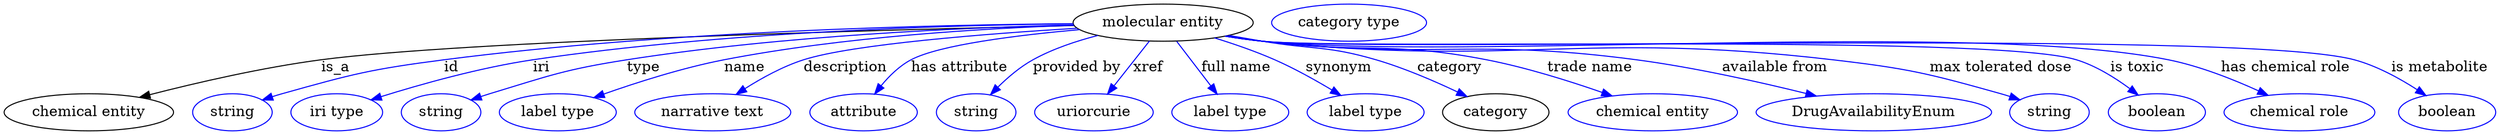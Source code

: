digraph {
	graph [bb="0,0,2406.7,123"];
	node [label="\N"];
	"molecular entity"	[height=0.5,
		label="molecular entity",
		pos="1118.9,105",
		width=2.4192];
	"chemical entity"	[height=0.5,
		pos="81.893,18",
		width=2.2748];
	"molecular entity" -> "chemical entity"	[label=is_a,
		lp="319.89,61.5",
		pos="e,130.83,32.546 1032.6,102.21 852.99,98.181 444.2,87.268 305.89,69 249.15,61.506 185.57,46.681 140.68,35.11"];
	id	[color=blue,
		height=0.5,
		label=string,
		pos="219.89,18",
		width=1.0652];
	"molecular entity" -> id	[color=blue,
		label=id,
		lp="431.89,61.5",
		pos="e,248.88,29.966 1031.7,103.98 899.77,102.95 641.89,97.101 424.89,69 354.18,59.843 336.54,55.278 267.89,36 264.79,35.128 261.59,34.158 \
258.39,33.138",
		style=solid];
	iri	[color=blue,
		height=0.5,
		label="iri type",
		pos="320.89,18",
		width=1.2277];
	"molecular entity" -> iri	[color=blue,
		label=iri,
		lp="518.89,61.5",
		pos="e,354.07,30.103 1031.8,103.91 913.3,102.67 694.95,96.399 510.89,69 459.48,61.347 401.96,45.089 363.81,33.182",
		style=solid];
	type	[color=blue,
		height=0.5,
		label=string,
		pos="421.89,18",
		width=1.0652];
	"molecular entity" -> type	[color=blue,
		label=type,
		lp="617.89,61.5",
		pos="e,450.82,29.995 1032.4,102.77 929.3,100.25 752.1,92.532 601.89,69 541.72,59.574 527.16,53.715 468.89,36 466.13,35.16 463.29,34.251 \
460.44,33.305",
		style=solid];
	name	[color=blue,
		height=0.5,
		label="label type",
		pos="534.89,18",
		width=1.5707];
	"molecular entity" -> name	[color=blue,
		label=name,
		lp="715.89,61.5",
		pos="e,569.82,32.281 1032.7,102.37 946.65,99.455 811.09,91.374 695.89,69 655.66,61.187 611.28,46.963 579.32,35.679",
		style=solid];
	description	[color=blue,
		height=0.5,
		label="narrative text",
		pos="684.89,18",
		width=2.0943];
	"molecular entity" -> description	[color=blue,
		label=description,
		lp="812.39,61.5",
		pos="e,707.27,35.41 1035.8,99.624 949.06,94.348 819.3,84.243 771.89,69 752.02,62.611 731.69,51.251 715.69,40.971",
		style=solid];
	"has attribute"	[color=blue,
		height=0.5,
		label=attribute,
		pos="829.89,18",
		width=1.4443];
	"molecular entity" -> "has attribute"	[color=blue,
		label="has attribute",
		lp="921.89,61.5",
		pos="e,840.35,35.753 1037.7,98.314 977.94,93.024 902.45,83.709 874.89,69 863.74,63.046 853.97,53.184 846.41,43.784",
		style=solid];
	"provided by"	[color=blue,
		height=0.5,
		label=string,
		pos="937.89,18",
		width=1.0652];
	"molecular entity" -> "provided by"	[color=blue,
		label="provided by",
		lp="1035.4,61.5",
		pos="e,951.79,35.117 1055.8,92.583 1034.9,87.245 1012.2,79.643 992.89,69 980.41,62.111 968.46,51.857 958.91,42.425",
		style=solid];
	xref	[color=blue,
		height=0.5,
		label=uriorcurie,
		pos="1051.9,18",
		width=1.5887];
	"molecular entity" -> xref	[color=blue,
		label=xref,
		lp="1104.4,61.5",
		pos="e,1065.1,35.758 1105.7,87.207 1095.9,74.866 1082.6,57.894 1071.6,43.967",
		style=solid];
	"full name"	[color=blue,
		height=0.5,
		label="label type",
		pos="1183.9,18",
		width=1.5707];
	"molecular entity" -> "full name"	[color=blue,
		label="full name",
		lp="1189.4,61.5",
		pos="e,1171.2,35.597 1132,86.799 1141.5,74.426 1154.4,57.555 1165,43.738",
		style=solid];
	synonym	[color=blue,
		height=0.5,
		label="label type",
		pos="1314.9,18",
		width=1.5707];
	"molecular entity" -> synonym	[color=blue,
		label=synonym,
		lp="1288.9,61.5",
		pos="e,1290.9,34.385 1168.6,90.21 1187.2,84.451 1208.3,77.186 1226.9,69 1245.9,60.63 1266.1,49.339 1282.3,39.604",
		style=solid];
	category	[height=0.5,
		pos="1440.9,18",
		width=1.4263];
	"molecular entity" -> category	[color=blue,
		label=category,
		lp="1396.4,61.5",
		pos="e,1413,33.323 1182.4,92.635 1193.2,90.73 1204.4,88.791 1214.9,87 1263.7,78.681 1277.3,82.909 1324.9,69 1352.1,61.027 1381.5,48.325 \
1403.9,37.72",
		style=solid];
	"trade name"	[color=blue,
		height=0.5,
		label="chemical entity",
		pos="1591.9,18",
		width=2.2748];
	"molecular entity" -> "trade name"	[color=blue,
		label="trade name",
		lp="1531.9,61.5",
		pos="e,1552.7,33.898 1180.5,92.226 1191.9,90.291 1203.7,88.448 1214.9,87 1310.9,74.549 1336.9,87.545 1431.9,69 1469.9,61.577 1511.6,48.358 \
1543,37.375",
		style=solid];
	"available from"	[color=blue,
		height=0.5,
		label=DrugAvailabilityEnum,
		pos="1805.9,18",
		width=3.1594];
	"molecular entity" -> "available from"	[color=blue,
		label="available from",
		lp="1711.4,61.5",
		pos="e,1750.4,33.828 1179.7,92.051 1191.3,90.097 1203.5,88.292 1214.9,87 1375,68.92 1417.2,90.254 1576.9,69 1632.7,61.572 1695.1,47.57 \
1740.6,36.268",
		style=solid];
	"max tolerated dose"	[color=blue,
		height=0.5,
		label=string,
		pos="1975.9,18",
		width=1.0652];
	"molecular entity" -> "max tolerated dose"	[color=blue,
		label="max tolerated dose",
		lp="1928.9,61.5",
		pos="e,1947.3,30.102 1179.1,91.979 1190.9,90.005 1203.3,88.212 1214.9,87 1459,61.534 1523.1,97.599 1766.9,69 1839.9,60.439 1858.2,55.883 \
1928.9,36 1931.8,35.181 1934.8,34.27 1937.8,33.307",
		style=solid];
	"is toxic"	[color=blue,
		height=0.5,
		label=boolean,
		pos="2078.9,18",
		width=1.2999];
	"molecular entity" -> "is toxic"	[color=blue,
		label="is toxic",
		lp="2059.9,61.5",
		pos="e,2061.1,34.716 1178.9,91.931 1190.8,89.948 1203.2,88.163 1214.9,87 1301.9,78.349 1918.3,94.798 2001.9,69 2020.4,63.277 2038.8,51.691 \
2052.9,41.112",
		style=solid];
	"has chemical role"	[color=blue,
		height=0.5,
		label="chemical role",
		pos="2216.9,18",
		width=2.022];
	"molecular entity" -> "has chemical role"	[color=blue,
		label="has chemical role",
		lp="2203.4,61.5",
		pos="e,2186.8,34.387 1178.9,91.91 1190.8,89.929 1203.2,88.15 1214.9,87 1408.4,67.987 1899.2,107.22 2089.9,69 2120.4,62.895 2152.9,49.93 \
2177.4,38.733",
		style=solid];
	"is metabolite"	[color=blue,
		height=0.5,
		label=boolean,
		pos="2359.9,18",
		width=1.2999];
	"molecular entity" -> "is metabolite"	[color=blue,
		label="is metabolite",
		lp="2352.9,61.5",
		pos="e,2339.3,34.286 1178.9,91.877 1190.8,89.899 1203.2,88.129 1214.9,87 1331.6,75.743 2156.7,99.375 2269.9,69 2291.8,63.124 2314.1,50.79 \
2331,39.843",
		style=solid];
	"named thing_category"	[color=blue,
		height=0.5,
		label="category type",
		pos="1298.9,105",
		width=2.0762];
}
